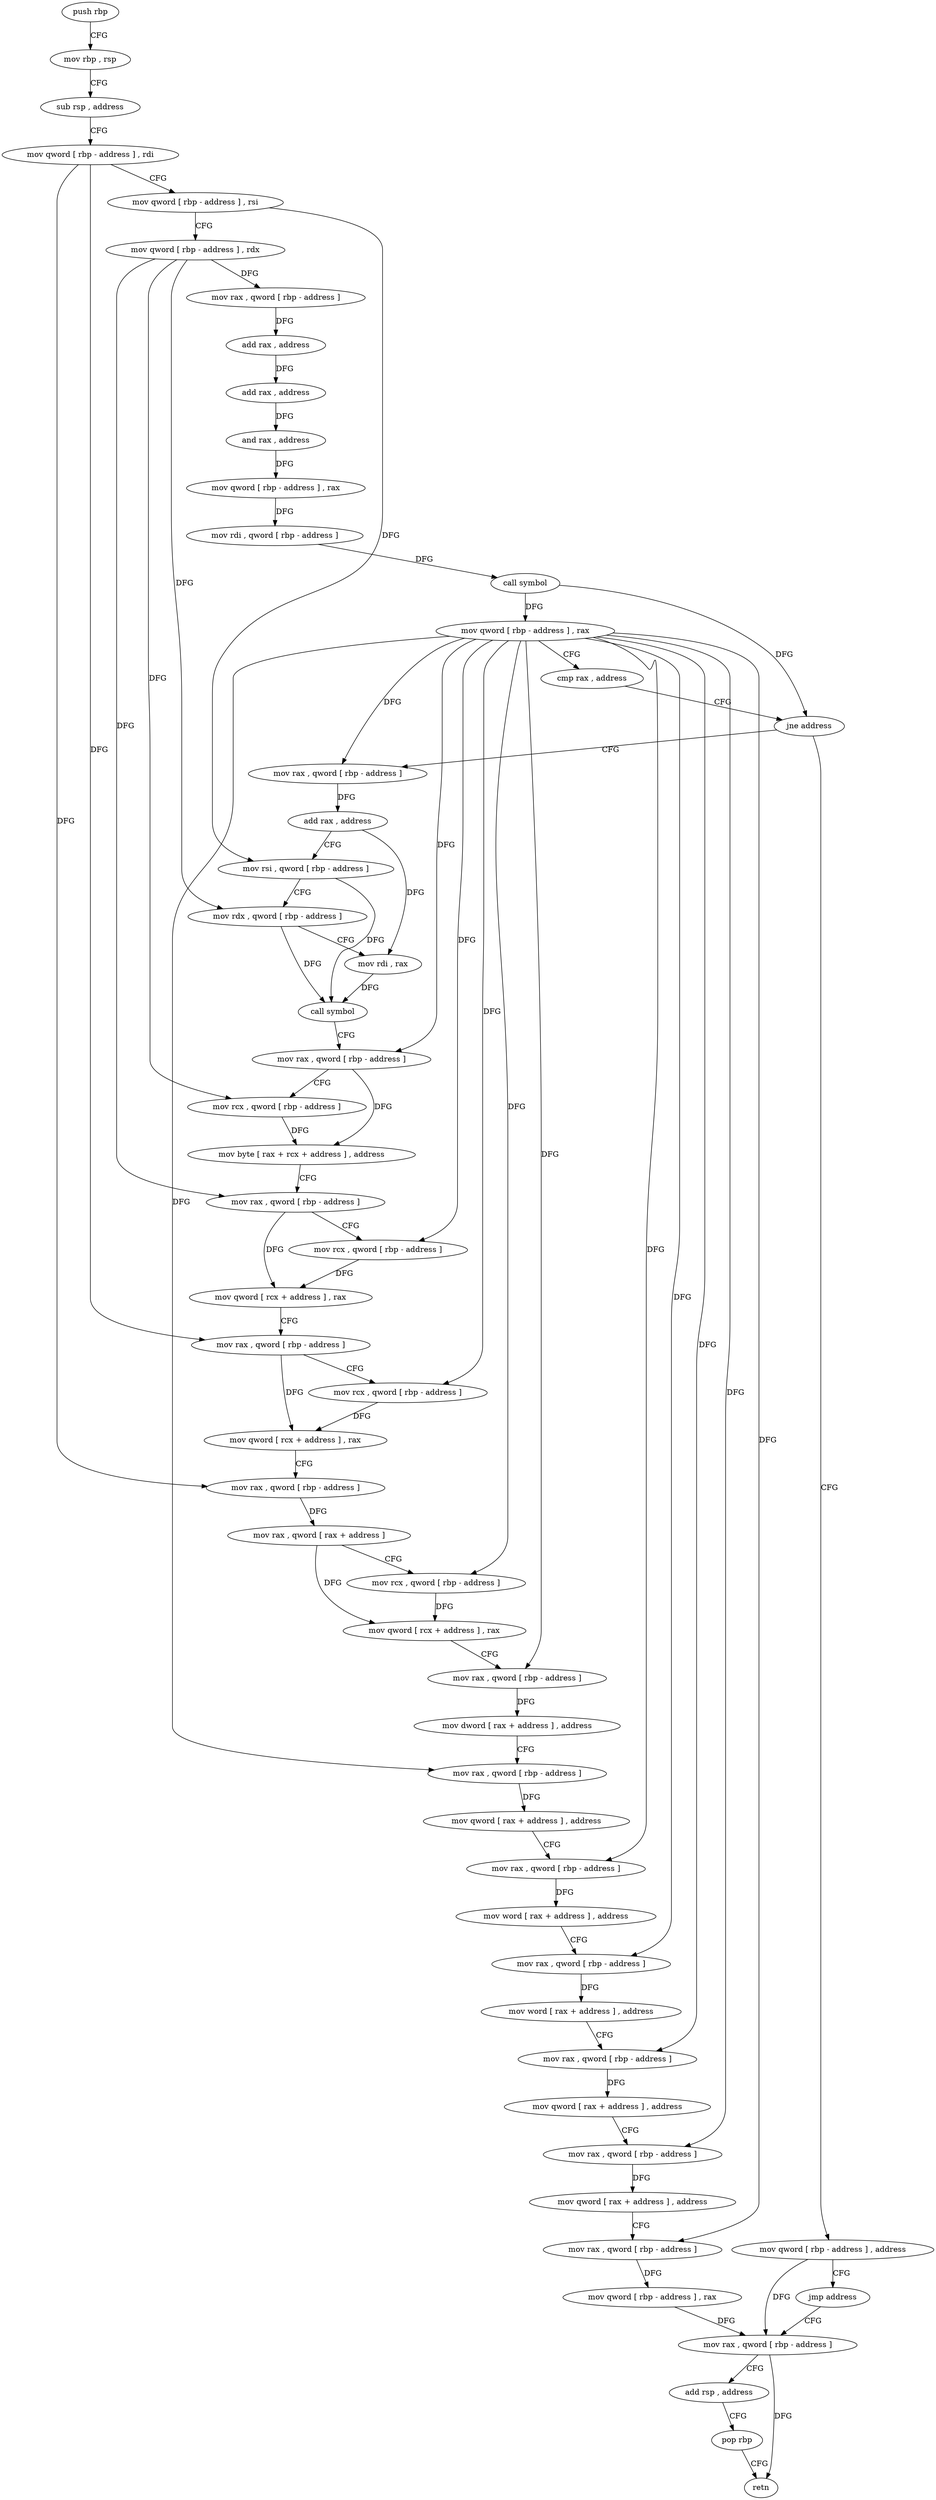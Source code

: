 digraph "func" {
"4213568" [label = "push rbp" ]
"4213569" [label = "mov rbp , rsp" ]
"4213572" [label = "sub rsp , address" ]
"4213576" [label = "mov qword [ rbp - address ] , rdi" ]
"4213580" [label = "mov qword [ rbp - address ] , rsi" ]
"4213584" [label = "mov qword [ rbp - address ] , rdx" ]
"4213588" [label = "mov rax , qword [ rbp - address ]" ]
"4213592" [label = "add rax , address" ]
"4213598" [label = "add rax , address" ]
"4213604" [label = "and rax , address" ]
"4213610" [label = "mov qword [ rbp - address ] , rax" ]
"4213614" [label = "mov rdi , qword [ rbp - address ]" ]
"4213618" [label = "call symbol" ]
"4213623" [label = "mov qword [ rbp - address ] , rax" ]
"4213627" [label = "cmp rax , address" ]
"4213631" [label = "jne address" ]
"4213650" [label = "mov rax , qword [ rbp - address ]" ]
"4213637" [label = "mov qword [ rbp - address ] , address" ]
"4213654" [label = "add rax , address" ]
"4213660" [label = "mov rsi , qword [ rbp - address ]" ]
"4213664" [label = "mov rdx , qword [ rbp - address ]" ]
"4213668" [label = "mov rdi , rax" ]
"4213671" [label = "call symbol" ]
"4213676" [label = "mov rax , qword [ rbp - address ]" ]
"4213680" [label = "mov rcx , qword [ rbp - address ]" ]
"4213684" [label = "mov byte [ rax + rcx + address ] , address" ]
"4213692" [label = "mov rax , qword [ rbp - address ]" ]
"4213696" [label = "mov rcx , qword [ rbp - address ]" ]
"4213700" [label = "mov qword [ rcx + address ] , rax" ]
"4213704" [label = "mov rax , qword [ rbp - address ]" ]
"4213708" [label = "mov rcx , qword [ rbp - address ]" ]
"4213712" [label = "mov qword [ rcx + address ] , rax" ]
"4213716" [label = "mov rax , qword [ rbp - address ]" ]
"4213720" [label = "mov rax , qword [ rax + address ]" ]
"4213724" [label = "mov rcx , qword [ rbp - address ]" ]
"4213728" [label = "mov qword [ rcx + address ] , rax" ]
"4213732" [label = "mov rax , qword [ rbp - address ]" ]
"4213736" [label = "mov dword [ rax + address ] , address" ]
"4213743" [label = "mov rax , qword [ rbp - address ]" ]
"4213747" [label = "mov qword [ rax + address ] , address" ]
"4213755" [label = "mov rax , qword [ rbp - address ]" ]
"4213759" [label = "mov word [ rax + address ] , address" ]
"4213765" [label = "mov rax , qword [ rbp - address ]" ]
"4213769" [label = "mov word [ rax + address ] , address" ]
"4213775" [label = "mov rax , qword [ rbp - address ]" ]
"4213779" [label = "mov qword [ rax + address ] , address" ]
"4213787" [label = "mov rax , qword [ rbp - address ]" ]
"4213791" [label = "mov qword [ rax + address ] , address" ]
"4213799" [label = "mov rax , qword [ rbp - address ]" ]
"4213803" [label = "mov qword [ rbp - address ] , rax" ]
"4213807" [label = "mov rax , qword [ rbp - address ]" ]
"4213645" [label = "jmp address" ]
"4213811" [label = "add rsp , address" ]
"4213815" [label = "pop rbp" ]
"4213816" [label = "retn" ]
"4213568" -> "4213569" [ label = "CFG" ]
"4213569" -> "4213572" [ label = "CFG" ]
"4213572" -> "4213576" [ label = "CFG" ]
"4213576" -> "4213580" [ label = "CFG" ]
"4213576" -> "4213704" [ label = "DFG" ]
"4213576" -> "4213716" [ label = "DFG" ]
"4213580" -> "4213584" [ label = "CFG" ]
"4213580" -> "4213660" [ label = "DFG" ]
"4213584" -> "4213588" [ label = "DFG" ]
"4213584" -> "4213664" [ label = "DFG" ]
"4213584" -> "4213680" [ label = "DFG" ]
"4213584" -> "4213692" [ label = "DFG" ]
"4213588" -> "4213592" [ label = "DFG" ]
"4213592" -> "4213598" [ label = "DFG" ]
"4213598" -> "4213604" [ label = "DFG" ]
"4213604" -> "4213610" [ label = "DFG" ]
"4213610" -> "4213614" [ label = "DFG" ]
"4213614" -> "4213618" [ label = "DFG" ]
"4213618" -> "4213623" [ label = "DFG" ]
"4213618" -> "4213631" [ label = "DFG" ]
"4213623" -> "4213627" [ label = "CFG" ]
"4213623" -> "4213650" [ label = "DFG" ]
"4213623" -> "4213676" [ label = "DFG" ]
"4213623" -> "4213696" [ label = "DFG" ]
"4213623" -> "4213708" [ label = "DFG" ]
"4213623" -> "4213724" [ label = "DFG" ]
"4213623" -> "4213732" [ label = "DFG" ]
"4213623" -> "4213743" [ label = "DFG" ]
"4213623" -> "4213755" [ label = "DFG" ]
"4213623" -> "4213765" [ label = "DFG" ]
"4213623" -> "4213775" [ label = "DFG" ]
"4213623" -> "4213787" [ label = "DFG" ]
"4213623" -> "4213799" [ label = "DFG" ]
"4213627" -> "4213631" [ label = "CFG" ]
"4213631" -> "4213650" [ label = "CFG" ]
"4213631" -> "4213637" [ label = "CFG" ]
"4213650" -> "4213654" [ label = "DFG" ]
"4213637" -> "4213645" [ label = "CFG" ]
"4213637" -> "4213807" [ label = "DFG" ]
"4213654" -> "4213660" [ label = "CFG" ]
"4213654" -> "4213668" [ label = "DFG" ]
"4213660" -> "4213664" [ label = "CFG" ]
"4213660" -> "4213671" [ label = "DFG" ]
"4213664" -> "4213668" [ label = "CFG" ]
"4213664" -> "4213671" [ label = "DFG" ]
"4213668" -> "4213671" [ label = "DFG" ]
"4213671" -> "4213676" [ label = "CFG" ]
"4213676" -> "4213680" [ label = "CFG" ]
"4213676" -> "4213684" [ label = "DFG" ]
"4213680" -> "4213684" [ label = "DFG" ]
"4213684" -> "4213692" [ label = "CFG" ]
"4213692" -> "4213696" [ label = "CFG" ]
"4213692" -> "4213700" [ label = "DFG" ]
"4213696" -> "4213700" [ label = "DFG" ]
"4213700" -> "4213704" [ label = "CFG" ]
"4213704" -> "4213708" [ label = "CFG" ]
"4213704" -> "4213712" [ label = "DFG" ]
"4213708" -> "4213712" [ label = "DFG" ]
"4213712" -> "4213716" [ label = "CFG" ]
"4213716" -> "4213720" [ label = "DFG" ]
"4213720" -> "4213724" [ label = "CFG" ]
"4213720" -> "4213728" [ label = "DFG" ]
"4213724" -> "4213728" [ label = "DFG" ]
"4213728" -> "4213732" [ label = "CFG" ]
"4213732" -> "4213736" [ label = "DFG" ]
"4213736" -> "4213743" [ label = "CFG" ]
"4213743" -> "4213747" [ label = "DFG" ]
"4213747" -> "4213755" [ label = "CFG" ]
"4213755" -> "4213759" [ label = "DFG" ]
"4213759" -> "4213765" [ label = "CFG" ]
"4213765" -> "4213769" [ label = "DFG" ]
"4213769" -> "4213775" [ label = "CFG" ]
"4213775" -> "4213779" [ label = "DFG" ]
"4213779" -> "4213787" [ label = "CFG" ]
"4213787" -> "4213791" [ label = "DFG" ]
"4213791" -> "4213799" [ label = "CFG" ]
"4213799" -> "4213803" [ label = "DFG" ]
"4213803" -> "4213807" [ label = "DFG" ]
"4213807" -> "4213811" [ label = "CFG" ]
"4213807" -> "4213816" [ label = "DFG" ]
"4213645" -> "4213807" [ label = "CFG" ]
"4213811" -> "4213815" [ label = "CFG" ]
"4213815" -> "4213816" [ label = "CFG" ]
}
